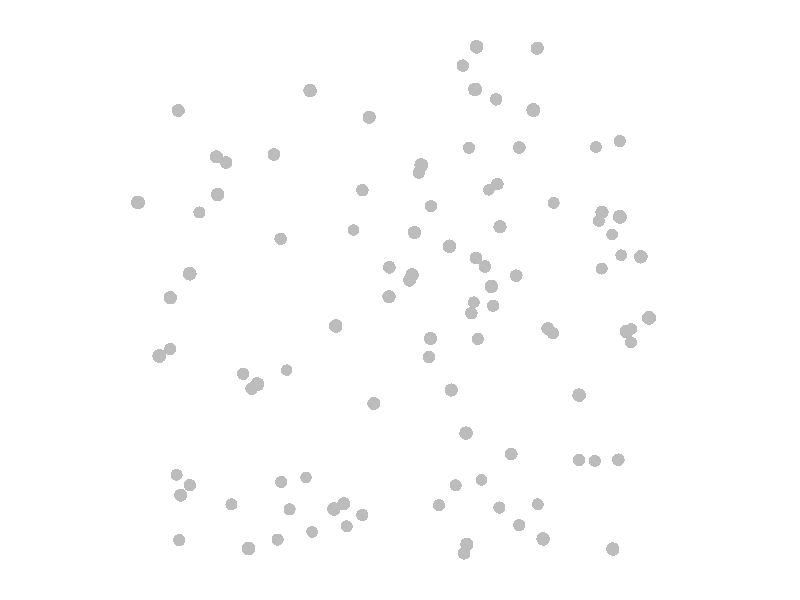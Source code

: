 #include "colors.inc"
background { rgb <1, 1, 1> }
camera {location <0, 0, 10>up <0,1,0> right <-1.33,0,0> angle 18look_at <0, 0, 0> sky <0, 1, 0> }
sphere { <0.348424, -0.770611, -0.793058>, 0.025 texture {  pigment { rgb <0.5, 0.5, 0.5> } } }
sphere { <0.271539, 0.763002, 0.870585>, 0.025 texture {  pigment { rgb <0.5, 0.5, 0.5> } } }
sphere { <0.966276, -0.177509, -0.565658>, 0.025 texture {  pigment { rgb <0.5, 0.5, 0.5> } } }
sphere { <-0.50474, -0.990274, -0.412168>, 0.025 texture {  pigment { rgb <0.5, 0.5, 0.5> } } }
sphere { <-0.40966, -0.774476, -0.999391>, 0.025 texture {  pigment { rgb <0.5, 0.5, 0.5> } } }
sphere { <-0.84389, -0.753122, 0.283376>, 0.025 texture {  pigment { rgb <0.5, 0.5, 0.5> } } }
sphere { <-0.577145, -0.345696, 0.171369>, 0.025 texture {  pigment { rgb <0.5, 0.5, 0.5> } } }
sphere { <0.0368288, 0.0766313, 0.26971>, 0.025 texture {  pigment { rgb <0.5, 0.5, 0.5> } } }
sphere { <0.232151, -0.773634, -0.518187>, 0.025 texture {  pigment { rgb <0.5, 0.5, 0.5> } } }
sphere { <0.387248, 0.480388, -0.994158>, 0.025 texture {  pigment { rgb <0.5, 0.5, 0.5> } } }
sphere { <0.280388, 0.929637, 0.749394>, 0.025 texture {  pigment { rgb <0.5, 0.5, 0.5> } } }
sphere { <0.339157, 0.134025, -0.0826803>, 0.025 texture {  pigment { rgb <0.5, 0.5, 0.5> } } }
sphere { <0.389255, 0.814385, -0.225623>, 0.025 texture {  pigment { rgb <0.5, 0.5, 0.5> } } }
sphere { <0.181848, 0.198588, 0.69792>, 0.025 texture {  pigment { rgb <0.5, 0.5, 0.5> } } }
sphere { <-0.331666, 0.774034, 0.69117>, 0.025 texture {  pigment { rgb <0.5, 0.5, 0.5> } } }
sphere { <-0.76443, 0.095793, 0.820695>, 0.025 texture {  pigment { rgb <0.5, 0.5, 0.5> } } }
sphere { <-0.839762, 0.367615, -0.572936>, 0.025 texture {  pigment { rgb <0.5, 0.5, 0.5> } } }
sphere { <-0.223852, -0.953203, -0.613452>, 0.025 texture {  pigment { rgb <0.5, 0.5, 0.5> } } }
sphere { <-0.519936, -0.307271, 0.789644>, 0.025 texture {  pigment { rgb <0.5, 0.5, 0.5> } } }
sphere { <0.642824, 0.407576, -0.569926>, 0.025 texture {  pigment { rgb <0.5, 0.5, 0.5> } } }
sphere { <0.534319, -0.893972, 0.574489>, 0.025 texture {  pigment { rgb <0.5, 0.5, 0.5> } } }
sphere { <0.870594, -0.638671, -0.0729886>, 0.025 texture {  pigment { rgb <0.5, 0.5, 0.5> } } }
sphere { <-0.202187, 0.305029, -0.977674>, 0.025 texture {  pigment { rgb <0.5, 0.5, 0.5> } } }
sphere { <0.0766448, 0.484695, 0.944761>, 0.025 texture {  pigment { rgb <0.5, 0.5, 0.5> } } }
sphere { <-0.676395, 0.392009, 0.636409>, 0.025 texture {  pigment { rgb <0.5, 0.5, 0.5> } } }
sphere { <0.771972, 0.336289, 0.348205>, 0.025 texture {  pigment { rgb <0.5, 0.5, 0.5> } } }
sphere { <0.437556, -0.607728, 0.0595391>, 0.025 texture {  pigment { rgb <0.5, 0.5, 0.5> } } }
sphere { <-0.375522, -0.993417, -0.793231>, 0.025 texture {  pigment { rgb <0.5, 0.5, 0.5> } } }
sphere { <-0.100153, -0.39662, 0.342937>, 0.025 texture {  pigment { rgb <0.5, 0.5, 0.5> } } }
sphere { <-0.847161, -0.748373, -0.17899>, 0.025 texture {  pigment { rgb <0.5, 0.5, 0.5> } } }
sphere { <0.888164, 0.15994, 0.685131>, 0.025 texture {  pigment { rgb <0.5, 0.5, 0.5> } } }
sphere { <-0.0416059, 0.128249, 0.114736>, 0.025 texture {  pigment { rgb <0.5, 0.5, 0.5> } } }
sphere { <-0.945137, 0.352566, 0.891025>, 0.025 texture {  pigment { rgb <0.5, 0.5, 0.5> } } }
sphere { <0.952875, 0.193274, -0.87953>, 0.025 texture {  pigment { rgb <0.5, 0.5, 0.5> } } }
sphere { <-0.490788, -0.304523, -0.936875>, 0.025 texture {  pigment { rgb <0.5, 0.5, 0.5> } } }
sphere { <0.0544779, 0.256146, 0.450248>, 0.025 texture {  pigment { rgb <0.5, 0.5, 0.5> } } }
sphere { <0.814596, -0.674582, -0.559097>, 0.025 texture {  pigment { rgb <0.5, 0.5, 0.5> } } }
sphere { <0.890953, 0.646037, -0.24222>, 0.025 texture {  pigment { rgb <0.5, 0.5, 0.5> } } }
sphere { <0.619857, -0.13495, -0.239894>, 0.025 texture {  pigment { rgb <0.5, 0.5, 0.5> } } }
sphere { <0.846697, 0.132183, -0.602329>, 0.025 texture {  pigment { rgb <0.5, 0.5, 0.5> } } }
sphere { <-0.703736, -0.855213, -0.54534>, 0.025 texture {  pigment { rgb <0.5, 0.5, 0.5> } } }
sphere { <-0.0414631, 0.0124559, 0.495144>, 0.025 texture {  pigment { rgb <0.5, 0.5, 0.5> } } }
sphere { <-0.934917, -0.19995, -0.274089>, 0.025 texture {  pigment { rgb <0.5, 0.5, 0.5> } } }
sphere { <0.395353, 0.471578, -0.246793>, 0.025 texture {  pigment { rgb <0.5, 0.5, 0.5> } } }
sphere { <0.160485, -0.847972, -0.40709>, 0.025 texture {  pigment { rgb <0.5, 0.5, 0.5> } } }
sphere { <0.997931, -0.124944, -0.895527>, 0.025 texture {  pigment { rgb <0.5, 0.5, 0.5> } } }
sphere { <-0.235575, -0.0954984, 0.752611>, 0.025 texture {  pigment { rgb <0.5, 0.5, 0.5> } } }
sphere { <0.255778, -0.935982, 0.343527>, 0.025 texture {  pigment { rgb <0.5, 0.5, 0.5> } } }
sphere { <-0.116584, 0.691723, 0.463796>, 0.025 texture {  pigment { rgb <0.5, 0.5, 0.5> } } }
sphere { <0.887594, -0.0639741, 0.998239>, 0.025 texture {  pigment { rgb <0.5, 0.5, 0.5> } } }
sphere { <-0.151897, 0.444266, -0.19424>, 0.025 texture {  pigment { rgb <0.5, 0.5, 0.5> } } }
sphere { <0.409154, -0.856345, -0.393909>, 0.025 texture {  pigment { rgb <0.5, 0.5, 0.5> } } }
sphere { <0.573561, -0.111103, 0.193127>, 0.025 texture {  pigment { rgb <0.5, 0.5, 0.5> } } }
sphere { <0.472653, 0.605866, -0.00598735>, 0.025 texture {  pigment { rgb <0.5, 0.5, 0.5> } } }
sphere { <-0.217993, -0.790948, 0.218062>, 0.025 texture {  pigment { rgb <0.5, 0.5, 0.5> } } }
sphere { <0.38361, -0.0235001, -0.400784>, 0.025 texture {  pigment { rgb <0.5, 0.5, 0.5> } } }
sphere { <0.460501, 0.0965177, -0.00953492>, 0.025 texture {  pigment { rgb <0.5, 0.5, 0.5> } } }
sphere { <0.823706, 0.328569, -0.462396>, 0.025 texture {  pigment { rgb <0.5, 0.5, 0.5> } } }
sphere { <0.583795, -0.867255, -0.69641>, 0.025 texture {  pigment { rgb <0.5, 0.5, 0.5> } } }
sphere { <0.717936, -0.6441, -0.134913>, 0.025 texture {  pigment { rgb <0.5, 0.5, 0.5> } } }
sphere { <0.0453473, 0.0942025, 0.548487>, 0.025 texture {  pigment { rgb <0.5, 0.5, 0.5> } } }
sphere { <-0.696682, 0.544274, 0.418733>, 0.025 texture {  pigment { rgb <0.5, 0.5, 0.5> } } }
sphere { <0.487811, -0.923589, -0.332975>, 0.025 texture {  pigment { rgb <0.5, 0.5, 0.5> } } }
sphere { <0.833278, -0.116022, 0.708581>, 0.025 texture {  pigment { rgb <0.5, 0.5, 0.5> } } }
sphere { <-0.555391, -0.912682, 0.747087>, 0.025 texture {  pigment { rgb <0.5, 0.5, 0.5> } } }
sphere { <0.482814, 0.689517, 0.854566>, 0.025 texture {  pigment { rgb <0.5, 0.5, 0.5> } } }
sphere { <-0.631972, -0.298021, -0.174101>, 0.025 texture {  pigment { rgb <0.5, 0.5, 0.5> } } }
sphere { <-0.901448, -0.983123, -0.313549>, 0.025 texture {  pigment { rgb <0.5, 0.5, 0.5> } } }
sphere { <-0.489513, -0.752312, -0.410272>, 0.025 texture {  pigment { rgb <0.5, 0.5, 0.5> } } }
sphere { <0.117023, -0.148355, 0.317385>, 0.025 texture {  pigment { rgb <0.5, 0.5, 0.5> } } }
sphere { <0.656168, -0.349599, 0.749931>, 0.025 texture {  pigment { rgb <0.5, 0.5, 0.5> } } }
sphere { <0.784238, 0.297897, 0.986423>, 0.025 texture {  pigment { rgb <0.5, 0.5, 0.5> } } }
sphere { <0.336434, 0.0499785, 0.699408>, 0.025 texture {  pigment { rgb <0.5, 0.5, 0.5> } } }
sphere { <0.125754, 0.380937, -0.228184>, 0.025 texture {  pigment { rgb <0.5, 0.5, 0.5> } } }
sphere { <0.906149, 0.280449, -0.787835>, 0.025 texture {  pigment { rgb <0.5, 0.5, 0.5> } } }
sphere { <0.523449, 0.963561, 0.361297>, 0.025 texture {  pigment { rgb <0.5, 0.5, 0.5> } } }
sphere { <-0.245448, -0.777902, 0.621692>, 0.025 texture {  pigment { rgb <0.5, 0.5, 0.5> } } }
sphere { <-0.86829, -0.202446, 0.888736>, 0.025 texture {  pigment { rgb <0.5, 0.5, 0.5> } } }
sphere { <0.0772114, 0.522145, -0.336572>, 0.025 texture {  pigment { rgb <0.5, 0.5, 0.5> } } }
sphere { <-0.460915, -0.876407, -0.544389>, 0.025 texture {  pigment { rgb <0.5, 0.5, 0.5> } } }
sphere { <-0.477733, 0.245359, -0.114783>, 0.025 texture {  pigment { rgb <0.5, 0.5, 0.5> } } }
sphere { <0.195339, -0.344145, 0.368604>, 0.025 texture {  pigment { rgb <0.5, 0.5, 0.5> } } }
sphere { <0.382437, 0.280585, 0.341418>, 0.025 texture {  pigment { rgb <0.5, 0.5, 0.5> } } }
sphere { <0.114386, -0.22685, -0.00457794>, 0.025 texture {  pigment { rgb <0.5, 0.5, 0.5> } } }
sphere { <-0.153761, -0.881525, -0.32883>, 0.025 texture {  pigment { rgb <0.5, 0.5, 0.5> } } }
sphere { <0.293264, 0.162309, 0.257872>, 0.025 texture {  pigment { rgb <0.5, 0.5, 0.5> } } }
sphere { <0.251109, -0.994605, 0.10265>, 0.025 texture {  pigment { rgb <0.5, 0.5, 0.5> } } }
sphere { <-0.851449, 0.729602, 0.301286>, 0.025 texture {  pigment { rgb <0.5, 0.5, 0.5> } } }
sphere { <-0.687554, 0.545177, 0.018181>, 0.025 texture {  pigment { rgb <0.5, 0.5, 0.5> } } }
sphere { <-0.936196, -0.734351, -0.583847>, 0.025 texture {  pigment { rgb <0.5, 0.5, 0.5> } } }
sphere { <-0.857118, 0.00845733, 0.576632>, 0.025 texture {  pigment { rgb <0.5, 0.5, 0.5> } } }
sphere { <0.318033, -0.159566, -0.318372>, 0.025 texture {  pigment { rgb <0.5, 0.5, 0.5> } } }
sphere { <0.284726, 0.629368, -0.411884>, 0.025 texture {  pigment { rgb <0.5, 0.5, 0.5> } } }
sphere { <-0.498164, 0.577039, 0.0178915>, 0.025 texture {  pigment { rgb <0.5, 0.5, 0.5> } } }
sphere { <0.243853, -0.492706, 0.679458>, 0.025 texture {  pigment { rgb <0.5, 0.5, 0.5> } } }
sphere { <0.313781, -0.00950614, -0.727989>, 0.025 texture {  pigment { rgb <0.5, 0.5, 0.5> } } }
sphere { <0.822926, 0.644213, -0.60844>, 0.025 texture {  pigment { rgb <0.5, 0.5, 0.5> } } }
sphere { <0.7951, -0.93287, 0.56354>, 0.025 texture {  pigment { rgb <0.5, 0.5, 0.5> } } }
sphere { <0.285902, -0.052976, -0.116403>, 0.025 texture {  pigment { rgb <0.5, 0.5, 0.5> } } }
sphere { <0.252365, 0.944986, -0.156731>, 0.025 texture {  pigment { rgb <0.5, 0.5, 0.5> } } }
light_source {<10, 10, 10> color White}
light_source {<0, 0, 10> color White}
light_source {<-10, -10, 10> color White}
